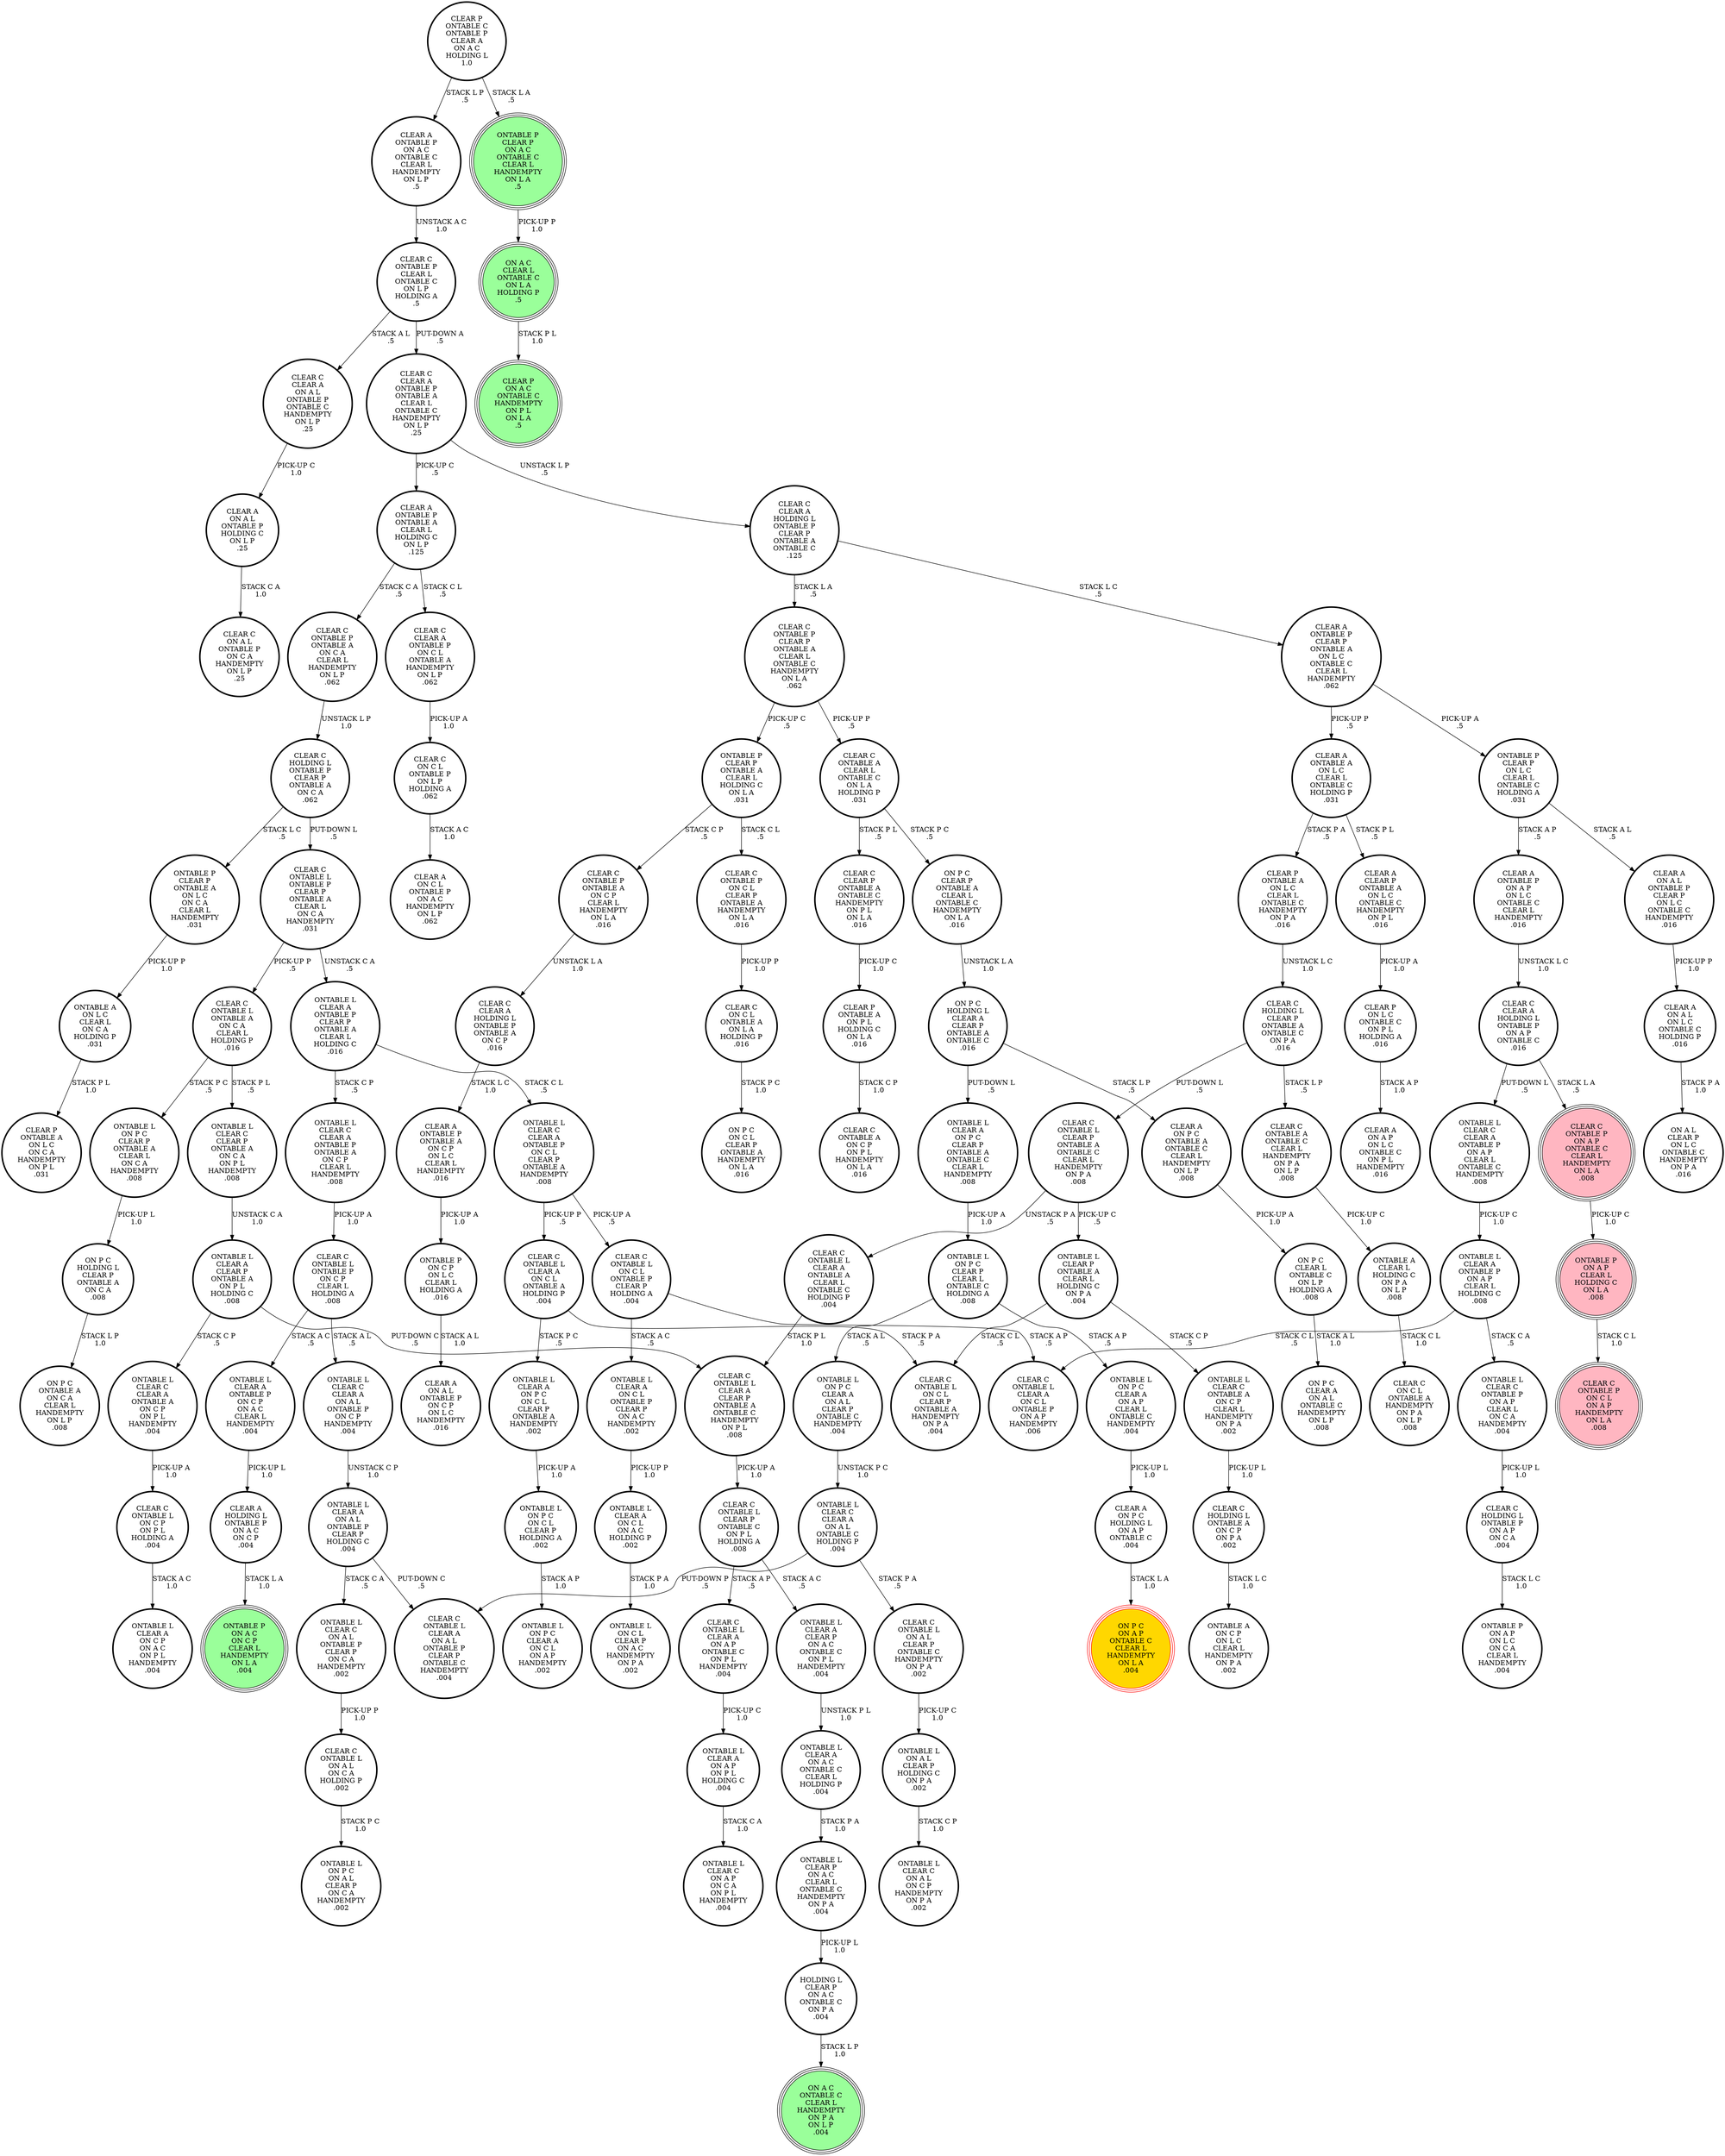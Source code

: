 digraph {
"ONTABLE L\nCLEAR A\nON C L\nONTABLE P\nCLEAR P\nON A C\nHANDEMPTY\n.002\n" -> "ONTABLE L\nCLEAR A\nON C L\nON A C\nHOLDING P\n.002\n"[label="PICK-UP P\n1.0\n"];
"CLEAR A\nON A L\nON L C\nONTABLE C\nHOLDING P\n.016\n" -> "ON A L\nCLEAR P\nON L C\nONTABLE C\nHANDEMPTY\nON P A\n.016\n"[label="STACK P A\n1.0\n"];
"ONTABLE L\nCLEAR C\nCLEAR A\nONTABLE P\nON C L\nCLEAR P\nONTABLE A\nHANDEMPTY\n.008\n" -> "CLEAR C\nONTABLE L\nON C L\nONTABLE P\nCLEAR P\nHOLDING A\n.004\n"[label="PICK-UP A\n.5\n"];
"ONTABLE L\nCLEAR C\nCLEAR A\nONTABLE P\nON C L\nCLEAR P\nONTABLE A\nHANDEMPTY\n.008\n" -> "CLEAR C\nONTABLE L\nCLEAR A\nON C L\nONTABLE A\nHOLDING P\n.004\n"[label="PICK-UP P\n.5\n"];
"CLEAR C\nONTABLE L\nCLEAR P\nONTABLE A\nONTABLE C\nCLEAR L\nHANDEMPTY\nON P A\n.008\n" -> "ONTABLE L\nCLEAR P\nONTABLE A\nCLEAR L\nHOLDING C\nON P A\n.004\n"[label="PICK-UP C\n.5\n"];
"CLEAR C\nONTABLE L\nCLEAR P\nONTABLE A\nONTABLE C\nCLEAR L\nHANDEMPTY\nON P A\n.008\n" -> "CLEAR C\nONTABLE L\nCLEAR A\nONTABLE A\nCLEAR L\nONTABLE C\nHOLDING P\n.004\n"[label="UNSTACK P A\n.5\n"];
"ON P C\nCLEAR L\nONTABLE C\nON L P\nHOLDING A\n.008\n" -> "ON P C\nCLEAR A\nON A L\nONTABLE C\nHANDEMPTY\nON L P\n.008\n"[label="STACK A L\n1.0\n"];
"ONTABLE L\nCLEAR C\nON A L\nONTABLE P\nCLEAR P\nON C A\nHANDEMPTY\n.002\n" -> "CLEAR C\nONTABLE L\nON A L\nON C A\nHOLDING P\n.002\n"[label="PICK-UP P\n1.0\n"];
"ONTABLE A\nCLEAR L\nHOLDING C\nON P A\nON L P\n.008\n" -> "CLEAR C\nON C L\nONTABLE A\nHANDEMPTY\nON P A\nON L P\n.008\n"[label="STACK C L\n1.0\n"];
"CLEAR C\nON C L\nONTABLE P\nON L P\nHOLDING A\n.062\n" -> "CLEAR A\nON C L\nONTABLE P\nON A C\nHANDEMPTY\nON L P\n.062\n"[label="STACK A C\n1.0\n"];
"CLEAR C\nHOLDING L\nONTABLE P\nON A P\nON C A\n.004\n" -> "ONTABLE P\nON A P\nON L C\nON C A\nCLEAR L\nHANDEMPTY\n.004\n"[label="STACK L C\n1.0\n"];
"CLEAR P\nON L C\nONTABLE C\nON P L\nHOLDING A\n.016\n" -> "CLEAR A\nON A P\nON L C\nONTABLE C\nON P L\nHANDEMPTY\n.016\n"[label="STACK A P\n1.0\n"];
"CLEAR C\nHOLDING L\nONTABLE P\nCLEAR P\nONTABLE A\nON C A\n.062\n" -> "CLEAR C\nONTABLE L\nONTABLE P\nCLEAR P\nONTABLE A\nCLEAR L\nON C A\nHANDEMPTY\n.031\n"[label="PUT-DOWN L\n.5\n"];
"CLEAR C\nHOLDING L\nONTABLE P\nCLEAR P\nONTABLE A\nON C A\n.062\n" -> "ONTABLE P\nCLEAR P\nONTABLE A\nON L C\nON C A\nCLEAR L\nHANDEMPTY\n.031\n"[label="STACK L C\n.5\n"];
"ONTABLE L\nON A L\nCLEAR P\nHOLDING C\nON P A\n.002\n" -> "ONTABLE L\nCLEAR C\nON A L\nON C P\nHANDEMPTY\nON P A\n.002\n"[label="STACK C P\n1.0\n"];
"ONTABLE L\nCLEAR C\nCLEAR A\nONTABLE P\nON A P\nCLEAR L\nONTABLE C\nHANDEMPTY\n.008\n" -> "ONTABLE L\nCLEAR A\nONTABLE P\nON A P\nCLEAR L\nHOLDING C\n.008\n"[label="PICK-UP C\n1.0\n"];
"CLEAR A\nONTABLE A\nON L C\nCLEAR L\nONTABLE C\nHOLDING P\n.031\n" -> "CLEAR P\nONTABLE A\nON L C\nCLEAR L\nONTABLE C\nHANDEMPTY\nON P A\n.016\n"[label="STACK P A\n.5\n"];
"CLEAR A\nONTABLE A\nON L C\nCLEAR L\nONTABLE C\nHOLDING P\n.031\n" -> "CLEAR A\nCLEAR P\nONTABLE A\nON L C\nONTABLE C\nHANDEMPTY\nON P L\n.016\n"[label="STACK P L\n.5\n"];
"CLEAR C\nCLEAR A\nON A L\nONTABLE P\nONTABLE C\nHANDEMPTY\nON L P\n.25\n" -> "CLEAR A\nON A L\nONTABLE P\nHOLDING C\nON L P\n.25\n"[label="PICK-UP C\n1.0\n"];
"ON A C\nCLEAR L\nONTABLE C\nON L A\nHOLDING P\n.5\n" -> "CLEAR P\nON A C\nONTABLE C\nHANDEMPTY\nON P L\nON L A\n.5\n"[label="STACK P L\n1.0\n"];
"ONTABLE L\nCLEAR C\nONTABLE A\nON C P\nCLEAR L\nHANDEMPTY\nON P A\n.002\n" -> "CLEAR C\nHOLDING L\nONTABLE A\nON C P\nON P A\n.002\n"[label="PICK-UP L\n1.0\n"];
"ONTABLE L\nCLEAR P\nONTABLE A\nCLEAR L\nHOLDING C\nON P A\n.004\n" -> "CLEAR C\nONTABLE L\nON C L\nCLEAR P\nONTABLE A\nHANDEMPTY\nON P A\n.004\n"[label="STACK C L\n.5\n"];
"ONTABLE L\nCLEAR P\nONTABLE A\nCLEAR L\nHOLDING C\nON P A\n.004\n" -> "ONTABLE L\nCLEAR C\nONTABLE A\nON C P\nCLEAR L\nHANDEMPTY\nON P A\n.002\n"[label="STACK C P\n.5\n"];
"CLEAR C\nCLEAR A\nONTABLE P\nON C L\nONTABLE A\nHANDEMPTY\nON L P\n.062\n" -> "CLEAR C\nON C L\nONTABLE P\nON L P\nHOLDING A\n.062\n"[label="PICK-UP A\n1.0\n"];
"ONTABLE L\nCLEAR A\nONTABLE P\nCLEAR P\nONTABLE A\nCLEAR L\nHOLDING C\n.016\n" -> "ONTABLE L\nCLEAR C\nCLEAR A\nONTABLE P\nONTABLE A\nON C P\nCLEAR L\nHANDEMPTY\n.008\n"[label="STACK C P\n.5\n"];
"ONTABLE L\nCLEAR A\nONTABLE P\nCLEAR P\nONTABLE A\nCLEAR L\nHOLDING C\n.016\n" -> "ONTABLE L\nCLEAR C\nCLEAR A\nONTABLE P\nON C L\nCLEAR P\nONTABLE A\nHANDEMPTY\n.008\n"[label="STACK C L\n.5\n"];
"CLEAR A\nCLEAR P\nONTABLE A\nON L C\nONTABLE C\nHANDEMPTY\nON P L\n.016\n" -> "CLEAR P\nON L C\nONTABLE C\nON P L\nHOLDING A\n.016\n"[label="PICK-UP A\n1.0\n"];
"CLEAR C\nON C L\nONTABLE A\nON L A\nHOLDING P\n.016\n" -> "ON P C\nON C L\nCLEAR P\nONTABLE A\nHANDEMPTY\nON L A\n.016\n"[label="STACK P C\n1.0\n"];
"ONTABLE L\nON P C\nCLEAR P\nCLEAR L\nONTABLE C\nHOLDING A\n.008\n" -> "ONTABLE L\nON P C\nCLEAR A\nON A L\nCLEAR P\nONTABLE C\nHANDEMPTY\n.004\n"[label="STACK A L\n.5\n"];
"ONTABLE L\nON P C\nCLEAR P\nCLEAR L\nONTABLE C\nHOLDING A\n.008\n" -> "ONTABLE L\nON P C\nCLEAR A\nON A P\nCLEAR L\nONTABLE C\nHANDEMPTY\n.004\n"[label="STACK A P\n.5\n"];
"ONTABLE L\nCLEAR C\nCLEAR A\nONTABLE P\nONTABLE A\nON C P\nCLEAR L\nHANDEMPTY\n.008\n" -> "CLEAR C\nONTABLE L\nONTABLE P\nON C P\nCLEAR L\nHOLDING A\n.008\n"[label="PICK-UP A\n1.0\n"];
"ONTABLE L\nCLEAR A\nON P C\nCLEAR P\nONTABLE A\nONTABLE C\nCLEAR L\nHANDEMPTY\n.008\n" -> "ONTABLE L\nON P C\nCLEAR P\nCLEAR L\nONTABLE C\nHOLDING A\n.008\n"[label="PICK-UP A\n1.0\n"];
"HOLDING L\nCLEAR P\nON A C\nONTABLE C\nON P A\n.004\n" -> "ON A C\nONTABLE C\nCLEAR L\nHANDEMPTY\nON P A\nON L P\n.004\n"[label="STACK L P\n1.0\n"];
"CLEAR C\nCLEAR A\nHOLDING L\nONTABLE P\nCLEAR P\nONTABLE A\nONTABLE C\n.125\n" -> "CLEAR A\nONTABLE P\nCLEAR P\nONTABLE A\nON L C\nONTABLE C\nCLEAR L\nHANDEMPTY\n.062\n"[label="STACK L C\n.5\n"];
"CLEAR C\nCLEAR A\nHOLDING L\nONTABLE P\nCLEAR P\nONTABLE A\nONTABLE C\n.125\n" -> "CLEAR C\nONTABLE P\nCLEAR P\nONTABLE A\nCLEAR L\nONTABLE C\nHANDEMPTY\nON L A\n.062\n"[label="STACK L A\n.5\n"];
"CLEAR A\nONTABLE P\nONTABLE A\nCLEAR L\nHOLDING C\nON L P\n.125\n" -> "CLEAR C\nONTABLE P\nONTABLE A\nON C A\nCLEAR L\nHANDEMPTY\nON L P\n.062\n"[label="STACK C A\n.5\n"];
"CLEAR A\nONTABLE P\nONTABLE A\nCLEAR L\nHOLDING C\nON L P\n.125\n" -> "CLEAR C\nCLEAR A\nONTABLE P\nON C L\nONTABLE A\nHANDEMPTY\nON L P\n.062\n"[label="STACK C L\n.5\n"];
"ONTABLE A\nON L C\nCLEAR L\nON C A\nHOLDING P\n.031\n" -> "CLEAR P\nONTABLE A\nON L C\nON C A\nHANDEMPTY\nON P L\n.031\n"[label="STACK P L\n1.0\n"];
"ONTABLE L\nON P C\nCLEAR P\nONTABLE A\nCLEAR L\nON C A\nHANDEMPTY\n.008\n" -> "ON P C\nHOLDING L\nCLEAR P\nONTABLE A\nON C A\n.008\n"[label="PICK-UP L\n1.0\n"];
"CLEAR P\nONTABLE A\nON L C\nCLEAR L\nONTABLE C\nHANDEMPTY\nON P A\n.016\n" -> "CLEAR C\nHOLDING L\nCLEAR P\nONTABLE A\nONTABLE C\nON P A\n.016\n"[label="UNSTACK L C\n1.0\n"];
"CLEAR A\nONTABLE P\nON A C\nONTABLE C\nCLEAR L\nHANDEMPTY\nON L P\n.5\n" -> "CLEAR C\nONTABLE P\nCLEAR L\nONTABLE C\nON L P\nHOLDING A\n.5\n"[label="UNSTACK A C\n1.0\n"];
"CLEAR C\nONTABLE P\nCLEAR L\nONTABLE C\nON L P\nHOLDING A\n.5\n" -> "CLEAR C\nCLEAR A\nON A L\nONTABLE P\nONTABLE C\nHANDEMPTY\nON L P\n.25\n"[label="STACK A L\n.5\n"];
"CLEAR C\nONTABLE P\nCLEAR L\nONTABLE C\nON L P\nHOLDING A\n.5\n" -> "CLEAR C\nCLEAR A\nONTABLE P\nONTABLE A\nCLEAR L\nONTABLE C\nHANDEMPTY\nON L P\n.25\n"[label="PUT-DOWN A\n.5\n"];
"CLEAR C\nCLEAR A\nHOLDING L\nONTABLE P\nONTABLE A\nON C P\n.016\n" -> "CLEAR A\nONTABLE P\nONTABLE A\nON C P\nON L C\nCLEAR L\nHANDEMPTY\n.016\n"[label="STACK L C\n1.0\n"];
"ONTABLE L\nCLEAR A\nONTABLE P\nON C P\nON A C\nCLEAR L\nHANDEMPTY\n.004\n" -> "CLEAR A\nHOLDING L\nONTABLE P\nON A C\nON C P\n.004\n"[label="PICK-UP L\n1.0\n"];
"CLEAR A\nON P C\nONTABLE A\nONTABLE C\nCLEAR L\nHANDEMPTY\nON L P\n.008\n" -> "ON P C\nCLEAR L\nONTABLE C\nON L P\nHOLDING A\n.008\n"[label="PICK-UP A\n1.0\n"];
"ONTABLE L\nCLEAR C\nCLEAR P\nONTABLE A\nON C A\nON P L\nHANDEMPTY\n.008\n" -> "ONTABLE L\nCLEAR A\nCLEAR P\nONTABLE A\nON P L\nHOLDING C\n.008\n"[label="UNSTACK C A\n1.0\n"];
"CLEAR C\nONTABLE P\nON A P\nONTABLE C\nCLEAR L\nHANDEMPTY\nON L A\n.008\n" -> "ONTABLE P\nON A P\nCLEAR L\nHOLDING C\nON L A\n.008\n"[label="PICK-UP C\n1.0\n"];
"ONTABLE L\nCLEAR A\nON A P\nON P L\nHOLDING C\n.004\n" -> "ONTABLE L\nCLEAR C\nON A P\nON C A\nON P L\nHANDEMPTY\n.004\n"[label="STACK C A\n1.0\n"];
"ONTABLE L\nCLEAR P\nON A C\nCLEAR L\nONTABLE C\nHANDEMPTY\nON P A\n.004\n" -> "HOLDING L\nCLEAR P\nON A C\nONTABLE C\nON P A\n.004\n"[label="PICK-UP L\n1.0\n"];
"ONTABLE L\nCLEAR A\nON A L\nONTABLE P\nCLEAR P\nHOLDING C\n.004\n" -> "CLEAR C\nONTABLE L\nCLEAR A\nON A L\nONTABLE P\nCLEAR P\nONTABLE C\nHANDEMPTY\n.004\n"[label="PUT-DOWN C\n.5\n"];
"ONTABLE L\nCLEAR A\nON A L\nONTABLE P\nCLEAR P\nHOLDING C\n.004\n" -> "ONTABLE L\nCLEAR C\nON A L\nONTABLE P\nCLEAR P\nON C A\nHANDEMPTY\n.002\n"[label="STACK C A\n.5\n"];
"ONTABLE L\nCLEAR C\nONTABLE P\nON A P\nCLEAR L\nON C A\nHANDEMPTY\n.004\n" -> "CLEAR C\nHOLDING L\nONTABLE P\nON A P\nON C A\n.004\n"[label="PICK-UP L\n1.0\n"];
"ONTABLE L\nCLEAR A\nON A C\nONTABLE C\nCLEAR L\nHOLDING P\n.004\n" -> "ONTABLE L\nCLEAR P\nON A C\nCLEAR L\nONTABLE C\nHANDEMPTY\nON P A\n.004\n"[label="STACK P A\n1.0\n"];
"CLEAR C\nONTABLE P\nONTABLE A\nON C A\nCLEAR L\nHANDEMPTY\nON L P\n.062\n" -> "CLEAR C\nHOLDING L\nONTABLE P\nCLEAR P\nONTABLE A\nON C A\n.062\n"[label="UNSTACK L P\n1.0\n"];
"CLEAR A\nON P C\nHOLDING L\nON A P\nONTABLE C\n.004\n" -> "ON P C\nON A P\nONTABLE C\nCLEAR L\nHANDEMPTY\nON L A\n.004\n"[label="STACK L A\n1.0\n"];
"CLEAR C\nONTABLE L\nON A L\nCLEAR P\nONTABLE C\nHANDEMPTY\nON P A\n.002\n" -> "ONTABLE L\nON A L\nCLEAR P\nHOLDING C\nON P A\n.002\n"[label="PICK-UP C\n1.0\n"];
"CLEAR C\nONTABLE A\nCLEAR L\nONTABLE C\nON L A\nHOLDING P\n.031\n" -> "ON P C\nCLEAR P\nONTABLE A\nCLEAR L\nONTABLE C\nHANDEMPTY\nON L A\n.016\n"[label="STACK P C\n.5\n"];
"CLEAR C\nONTABLE A\nCLEAR L\nONTABLE C\nON L A\nHOLDING P\n.031\n" -> "CLEAR C\nCLEAR P\nONTABLE A\nONTABLE C\nHANDEMPTY\nON P L\nON L A\n.016\n"[label="STACK P L\n.5\n"];
"CLEAR C\nONTABLE L\nON C L\nONTABLE P\nCLEAR P\nHOLDING A\n.004\n" -> "ONTABLE L\nCLEAR A\nON C L\nONTABLE P\nCLEAR P\nON A C\nHANDEMPTY\n.002\n"[label="STACK A C\n.5\n"];
"CLEAR C\nONTABLE L\nON C L\nONTABLE P\nCLEAR P\nHOLDING A\n.004\n" -> "CLEAR C\nONTABLE L\nCLEAR A\nON C L\nONTABLE P\nON A P\nHANDEMPTY\n.006\n"[label="STACK A P\n.5\n"];
"ONTABLE P\nON A P\nCLEAR L\nHOLDING C\nON L A\n.008\n" -> "CLEAR C\nONTABLE P\nON C L\nON A P\nHANDEMPTY\nON L A\n.008\n"[label="STACK C L\n1.0\n"];
"ONTABLE P\nCLEAR P\nONTABLE A\nON L C\nON C A\nCLEAR L\nHANDEMPTY\n.031\n" -> "ONTABLE A\nON L C\nCLEAR L\nON C A\nHOLDING P\n.031\n"[label="PICK-UP P\n1.0\n"];
"CLEAR C\nONTABLE L\nCLEAR A\nON A P\nONTABLE C\nON P L\nHANDEMPTY\n.004\n" -> "ONTABLE L\nCLEAR A\nON A P\nON P L\nHOLDING C\n.004\n"[label="PICK-UP C\n1.0\n"];
"CLEAR C\nONTABLE P\nCLEAR P\nONTABLE A\nCLEAR L\nONTABLE C\nHANDEMPTY\nON L A\n.062\n" -> "ONTABLE P\nCLEAR P\nONTABLE A\nCLEAR L\nHOLDING C\nON L A\n.031\n"[label="PICK-UP C\n.5\n"];
"CLEAR C\nONTABLE P\nCLEAR P\nONTABLE A\nCLEAR L\nONTABLE C\nHANDEMPTY\nON L A\n.062\n" -> "CLEAR C\nONTABLE A\nCLEAR L\nONTABLE C\nON L A\nHOLDING P\n.031\n"[label="PICK-UP P\n.5\n"];
"CLEAR A\nONTABLE P\nCLEAR P\nONTABLE A\nON L C\nONTABLE C\nCLEAR L\nHANDEMPTY\n.062\n" -> "ONTABLE P\nCLEAR P\nON L C\nCLEAR L\nONTABLE C\nHOLDING A\n.031\n"[label="PICK-UP A\n.5\n"];
"CLEAR A\nONTABLE P\nCLEAR P\nONTABLE A\nON L C\nONTABLE C\nCLEAR L\nHANDEMPTY\n.062\n" -> "CLEAR A\nONTABLE A\nON L C\nCLEAR L\nONTABLE C\nHOLDING P\n.031\n"[label="PICK-UP P\n.5\n"];
"ONTABLE L\nON P C\nCLEAR A\nON A L\nCLEAR P\nONTABLE C\nHANDEMPTY\n.004\n" -> "ONTABLE L\nCLEAR C\nCLEAR A\nON A L\nONTABLE C\nHOLDING P\n.004\n"[label="UNSTACK P C\n1.0\n"];
"CLEAR C\nCLEAR P\nONTABLE A\nONTABLE C\nHANDEMPTY\nON P L\nON L A\n.016\n" -> "CLEAR P\nONTABLE A\nON P L\nHOLDING C\nON L A\n.016\n"[label="PICK-UP C\n1.0\n"];
"CLEAR C\nONTABLE P\nON C L\nCLEAR P\nONTABLE A\nHANDEMPTY\nON L A\n.016\n" -> "CLEAR C\nON C L\nONTABLE A\nON L A\nHOLDING P\n.016\n"[label="PICK-UP P\n1.0\n"];
"CLEAR C\nONTABLE L\nCLEAR A\nCLEAR P\nONTABLE A\nONTABLE C\nHANDEMPTY\nON P L\n.008\n" -> "CLEAR C\nONTABLE L\nCLEAR P\nONTABLE C\nON P L\nHOLDING A\n.008\n"[label="PICK-UP A\n1.0\n"];
"CLEAR A\nHOLDING L\nONTABLE P\nON A C\nON C P\n.004\n" -> "ONTABLE P\nON A C\nON C P\nCLEAR L\nHANDEMPTY\nON L A\n.004\n"[label="STACK L A\n1.0\n"];
"CLEAR A\nONTABLE P\nONTABLE A\nON C P\nON L C\nCLEAR L\nHANDEMPTY\n.016\n" -> "ONTABLE P\nON C P\nON L C\nCLEAR L\nHOLDING A\n.016\n"[label="PICK-UP A\n1.0\n"];
"ONTABLE P\nON C P\nON L C\nCLEAR L\nHOLDING A\n.016\n" -> "CLEAR A\nON A L\nONTABLE P\nON C P\nON L C\nHANDEMPTY\n.016\n"[label="STACK A L\n1.0\n"];
"CLEAR C\nHOLDING L\nONTABLE A\nON C P\nON P A\n.002\n" -> "ONTABLE A\nON C P\nON L C\nCLEAR L\nHANDEMPTY\nON P A\n.002\n"[label="STACK L C\n1.0\n"];
"CLEAR C\nONTABLE L\nCLEAR P\nONTABLE C\nON P L\nHOLDING A\n.008\n" -> "CLEAR C\nONTABLE L\nCLEAR A\nON A P\nONTABLE C\nON P L\nHANDEMPTY\n.004\n"[label="STACK A P\n.5\n"];
"CLEAR C\nONTABLE L\nCLEAR P\nONTABLE C\nON P L\nHOLDING A\n.008\n" -> "ONTABLE L\nCLEAR A\nCLEAR P\nON A C\nONTABLE C\nON P L\nHANDEMPTY\n.004\n"[label="STACK A C\n.5\n"];
"CLEAR C\nONTABLE L\nON C P\nON P L\nHOLDING A\n.004\n" -> "ONTABLE L\nCLEAR A\nON C P\nON A C\nON P L\nHANDEMPTY\n.004\n"[label="STACK A C\n1.0\n"];
"CLEAR C\nONTABLE L\nCLEAR A\nONTABLE A\nCLEAR L\nONTABLE C\nHOLDING P\n.004\n" -> "CLEAR C\nONTABLE L\nCLEAR A\nCLEAR P\nONTABLE A\nONTABLE C\nHANDEMPTY\nON P L\n.008\n"[label="STACK P L\n1.0\n"];
"CLEAR C\nONTABLE L\nONTABLE A\nON C A\nCLEAR L\nHOLDING P\n.016\n" -> "ONTABLE L\nON P C\nCLEAR P\nONTABLE A\nCLEAR L\nON C A\nHANDEMPTY\n.008\n"[label="STACK P C\n.5\n"];
"CLEAR C\nONTABLE L\nONTABLE A\nON C A\nCLEAR L\nHOLDING P\n.016\n" -> "ONTABLE L\nCLEAR C\nCLEAR P\nONTABLE A\nON C A\nON P L\nHANDEMPTY\n.008\n"[label="STACK P L\n.5\n"];
"CLEAR C\nONTABLE P\nONTABLE A\nON C P\nCLEAR L\nHANDEMPTY\nON L A\n.016\n" -> "CLEAR C\nCLEAR A\nHOLDING L\nONTABLE P\nONTABLE A\nON C P\n.016\n"[label="UNSTACK L A\n1.0\n"];
"CLEAR A\nON A L\nONTABLE P\nHOLDING C\nON L P\n.25\n" -> "CLEAR C\nON A L\nONTABLE P\nON C A\nHANDEMPTY\nON L P\n.25\n"[label="STACK C A\n1.0\n"];
"CLEAR A\nONTABLE P\nON A P\nON L C\nONTABLE C\nCLEAR L\nHANDEMPTY\n.016\n" -> "CLEAR C\nCLEAR A\nHOLDING L\nONTABLE P\nON A P\nONTABLE C\n.016\n"[label="UNSTACK L C\n1.0\n"];
"ONTABLE L\nCLEAR C\nCLEAR A\nONTABLE A\nON C P\nON P L\nHANDEMPTY\n.004\n" -> "CLEAR C\nONTABLE L\nON C P\nON P L\nHOLDING A\n.004\n"[label="PICK-UP A\n1.0\n"];
"ONTABLE L\nCLEAR A\nONTABLE P\nON A P\nCLEAR L\nHOLDING C\n.008\n" -> "CLEAR C\nONTABLE L\nCLEAR A\nON C L\nONTABLE P\nON A P\nHANDEMPTY\n.006\n"[label="STACK C L\n.5\n"];
"ONTABLE L\nCLEAR A\nONTABLE P\nON A P\nCLEAR L\nHOLDING C\n.008\n" -> "ONTABLE L\nCLEAR C\nONTABLE P\nON A P\nCLEAR L\nON C A\nHANDEMPTY\n.004\n"[label="STACK C A\n.5\n"];
"CLEAR C\nHOLDING L\nCLEAR P\nONTABLE A\nONTABLE C\nON P A\n.016\n" -> "CLEAR C\nONTABLE L\nCLEAR P\nONTABLE A\nONTABLE C\nCLEAR L\nHANDEMPTY\nON P A\n.008\n"[label="PUT-DOWN L\n.5\n"];
"CLEAR C\nHOLDING L\nCLEAR P\nONTABLE A\nONTABLE C\nON P A\n.016\n" -> "CLEAR C\nONTABLE A\nONTABLE C\nCLEAR L\nHANDEMPTY\nON P A\nON L P\n.008\n"[label="STACK L P\n.5\n"];
"ONTABLE L\nCLEAR A\nCLEAR P\nONTABLE A\nON P L\nHOLDING C\n.008\n" -> "ONTABLE L\nCLEAR C\nCLEAR A\nONTABLE A\nON C P\nON P L\nHANDEMPTY\n.004\n"[label="STACK C P\n.5\n"];
"ONTABLE L\nCLEAR A\nCLEAR P\nONTABLE A\nON P L\nHOLDING C\n.008\n" -> "CLEAR C\nONTABLE L\nCLEAR A\nCLEAR P\nONTABLE A\nONTABLE C\nHANDEMPTY\nON P L\n.008\n"[label="PUT-DOWN C\n.5\n"];
"CLEAR A\nON A L\nONTABLE P\nCLEAR P\nON L C\nONTABLE C\nHANDEMPTY\n.016\n" -> "CLEAR A\nON A L\nON L C\nONTABLE C\nHOLDING P\n.016\n"[label="PICK-UP P\n1.0\n"];
"ON P C\nHOLDING L\nCLEAR A\nCLEAR P\nONTABLE A\nONTABLE C\n.016\n" -> "CLEAR A\nON P C\nONTABLE A\nONTABLE C\nCLEAR L\nHANDEMPTY\nON L P\n.008\n"[label="STACK L P\n.5\n"];
"ON P C\nHOLDING L\nCLEAR A\nCLEAR P\nONTABLE A\nONTABLE C\n.016\n" -> "ONTABLE L\nCLEAR A\nON P C\nCLEAR P\nONTABLE A\nONTABLE C\nCLEAR L\nHANDEMPTY\n.008\n"[label="PUT-DOWN L\n.5\n"];
"ONTABLE L\nCLEAR A\nON P C\nON C L\nCLEAR P\nONTABLE A\nHANDEMPTY\n.002\n" -> "ONTABLE L\nON P C\nON C L\nCLEAR P\nHOLDING A\n.002\n"[label="PICK-UP A\n1.0\n"];
"CLEAR C\nONTABLE L\nCLEAR A\nON C L\nONTABLE A\nHOLDING P\n.004\n" -> "CLEAR C\nONTABLE L\nON C L\nCLEAR P\nONTABLE A\nHANDEMPTY\nON P A\n.004\n"[label="STACK P A\n.5\n"];
"CLEAR C\nONTABLE L\nCLEAR A\nON C L\nONTABLE A\nHOLDING P\n.004\n" -> "ONTABLE L\nCLEAR A\nON P C\nON C L\nCLEAR P\nONTABLE A\nHANDEMPTY\n.002\n"[label="STACK P C\n.5\n"];
"ONTABLE L\nCLEAR C\nCLEAR A\nON A L\nONTABLE P\nON C P\nHANDEMPTY\n.004\n" -> "ONTABLE L\nCLEAR A\nON A L\nONTABLE P\nCLEAR P\nHOLDING C\n.004\n"[label="UNSTACK C P\n1.0\n"];
"ONTABLE P\nCLEAR P\nON L C\nCLEAR L\nONTABLE C\nHOLDING A\n.031\n" -> "CLEAR A\nONTABLE P\nON A P\nON L C\nONTABLE C\nCLEAR L\nHANDEMPTY\n.016\n"[label="STACK A P\n.5\n"];
"ONTABLE P\nCLEAR P\nON L C\nCLEAR L\nONTABLE C\nHOLDING A\n.031\n" -> "CLEAR A\nON A L\nONTABLE P\nCLEAR P\nON L C\nONTABLE C\nHANDEMPTY\n.016\n"[label="STACK A L\n.5\n"];
"CLEAR C\nONTABLE L\nONTABLE P\nCLEAR P\nONTABLE A\nCLEAR L\nON C A\nHANDEMPTY\n.031\n" -> "ONTABLE L\nCLEAR A\nONTABLE P\nCLEAR P\nONTABLE A\nCLEAR L\nHOLDING C\n.016\n"[label="UNSTACK C A\n.5\n"];
"CLEAR C\nONTABLE L\nONTABLE P\nCLEAR P\nONTABLE A\nCLEAR L\nON C A\nHANDEMPTY\n.031\n" -> "CLEAR C\nONTABLE L\nONTABLE A\nON C A\nCLEAR L\nHOLDING P\n.016\n"[label="PICK-UP P\n.5\n"];
"ONTABLE L\nON P C\nCLEAR A\nON A P\nCLEAR L\nONTABLE C\nHANDEMPTY\n.004\n" -> "CLEAR A\nON P C\nHOLDING L\nON A P\nONTABLE C\n.004\n"[label="PICK-UP L\n1.0\n"];
"ONTABLE L\nCLEAR A\nCLEAR P\nON A C\nONTABLE C\nON P L\nHANDEMPTY\n.004\n" -> "ONTABLE L\nCLEAR A\nON A C\nONTABLE C\nCLEAR L\nHOLDING P\n.004\n"[label="UNSTACK P L\n1.0\n"];
"ONTABLE P\nCLEAR P\nONTABLE A\nCLEAR L\nHOLDING C\nON L A\n.031\n" -> "CLEAR C\nONTABLE P\nON C L\nCLEAR P\nONTABLE A\nHANDEMPTY\nON L A\n.016\n"[label="STACK C L\n.5\n"];
"ONTABLE P\nCLEAR P\nONTABLE A\nCLEAR L\nHOLDING C\nON L A\n.031\n" -> "CLEAR C\nONTABLE P\nONTABLE A\nON C P\nCLEAR L\nHANDEMPTY\nON L A\n.016\n"[label="STACK C P\n.5\n"];
"CLEAR P\nONTABLE A\nON P L\nHOLDING C\nON L A\n.016\n" -> "CLEAR C\nONTABLE A\nON C P\nON P L\nHANDEMPTY\nON L A\n.016\n"[label="STACK C P\n1.0\n"];
"ONTABLE L\nCLEAR A\nON C L\nON A C\nHOLDING P\n.002\n" -> "ONTABLE L\nON C L\nCLEAR P\nON A C\nHANDEMPTY\nON P A\n.002\n"[label="STACK P A\n1.0\n"];
"CLEAR C\nONTABLE L\nON A L\nON C A\nHOLDING P\n.002\n" -> "ONTABLE L\nON P C\nON A L\nCLEAR P\nON C A\nHANDEMPTY\n.002\n"[label="STACK P C\n1.0\n"];
"CLEAR C\nONTABLE L\nONTABLE P\nON C P\nCLEAR L\nHOLDING A\n.008\n" -> "ONTABLE L\nCLEAR C\nCLEAR A\nON A L\nONTABLE P\nON C P\nHANDEMPTY\n.004\n"[label="STACK A L\n.5\n"];
"CLEAR C\nONTABLE L\nONTABLE P\nON C P\nCLEAR L\nHOLDING A\n.008\n" -> "ONTABLE L\nCLEAR A\nONTABLE P\nON C P\nON A C\nCLEAR L\nHANDEMPTY\n.004\n"[label="STACK A C\n.5\n"];
"CLEAR P\nONTABLE C\nONTABLE P\nCLEAR A\nON A C\nHOLDING L\n1.0\n" -> "CLEAR A\nONTABLE P\nON A C\nONTABLE C\nCLEAR L\nHANDEMPTY\nON L P\n.5\n"[label="STACK L P\n.5\n"];
"CLEAR P\nONTABLE C\nONTABLE P\nCLEAR A\nON A C\nHOLDING L\n1.0\n" -> "ONTABLE P\nCLEAR P\nON A C\nONTABLE C\nCLEAR L\nHANDEMPTY\nON L A\n.5\n"[label="STACK L A\n.5\n"];
"ONTABLE L\nON P C\nON C L\nCLEAR P\nHOLDING A\n.002\n" -> "ONTABLE L\nON P C\nCLEAR A\nON C L\nON A P\nHANDEMPTY\n.002\n"[label="STACK A P\n1.0\n"];
"ONTABLE L\nCLEAR C\nCLEAR A\nON A L\nONTABLE C\nHOLDING P\n.004\n" -> "CLEAR C\nONTABLE L\nCLEAR A\nON A L\nONTABLE P\nCLEAR P\nONTABLE C\nHANDEMPTY\n.004\n"[label="PUT-DOWN P\n.5\n"];
"ONTABLE L\nCLEAR C\nCLEAR A\nON A L\nONTABLE C\nHOLDING P\n.004\n" -> "CLEAR C\nONTABLE L\nON A L\nCLEAR P\nONTABLE C\nHANDEMPTY\nON P A\n.002\n"[label="STACK P A\n.5\n"];
"CLEAR C\nCLEAR A\nONTABLE P\nONTABLE A\nCLEAR L\nONTABLE C\nHANDEMPTY\nON L P\n.25\n" -> "CLEAR A\nONTABLE P\nONTABLE A\nCLEAR L\nHOLDING C\nON L P\n.125\n"[label="PICK-UP C\n.5\n"];
"CLEAR C\nCLEAR A\nONTABLE P\nONTABLE A\nCLEAR L\nONTABLE C\nHANDEMPTY\nON L P\n.25\n" -> "CLEAR C\nCLEAR A\nHOLDING L\nONTABLE P\nCLEAR P\nONTABLE A\nONTABLE C\n.125\n"[label="UNSTACK L P\n.5\n"];
"ON P C\nHOLDING L\nCLEAR P\nONTABLE A\nON C A\n.008\n" -> "ON P C\nONTABLE A\nON C A\nCLEAR L\nHANDEMPTY\nON L P\n.008\n"[label="STACK L P\n1.0\n"];
"CLEAR C\nONTABLE A\nONTABLE C\nCLEAR L\nHANDEMPTY\nON P A\nON L P\n.008\n" -> "ONTABLE A\nCLEAR L\nHOLDING C\nON P A\nON L P\n.008\n"[label="PICK-UP C\n1.0\n"];
"CLEAR C\nCLEAR A\nHOLDING L\nONTABLE P\nON A P\nONTABLE C\n.016\n" -> "ONTABLE L\nCLEAR C\nCLEAR A\nONTABLE P\nON A P\nCLEAR L\nONTABLE C\nHANDEMPTY\n.008\n"[label="PUT-DOWN L\n.5\n"];
"CLEAR C\nCLEAR A\nHOLDING L\nONTABLE P\nON A P\nONTABLE C\n.016\n" -> "CLEAR C\nONTABLE P\nON A P\nONTABLE C\nCLEAR L\nHANDEMPTY\nON L A\n.008\n"[label="STACK L A\n.5\n"];
"ON P C\nCLEAR P\nONTABLE A\nCLEAR L\nONTABLE C\nHANDEMPTY\nON L A\n.016\n" -> "ON P C\nHOLDING L\nCLEAR A\nCLEAR P\nONTABLE A\nONTABLE C\n.016\n"[label="UNSTACK L A\n1.0\n"];
"ONTABLE P\nCLEAR P\nON A C\nONTABLE C\nCLEAR L\nHANDEMPTY\nON L A\n.5\n" -> "ON A C\nCLEAR L\nONTABLE C\nON L A\nHOLDING P\n.5\n"[label="PICK-UP P\n1.0\n"];
"CLEAR A\nON A P\nON L C\nONTABLE C\nON P L\nHANDEMPTY\n.016\n" [shape=circle, penwidth=3];
"CLEAR C\nON C L\nONTABLE A\nHANDEMPTY\nON P A\nON L P\n.008\n" [shape=circle, penwidth=3];
"CLEAR P\nON A C\nONTABLE C\nHANDEMPTY\nON P L\nON L A\n.5\n" [shape=circle, style=filled, fillcolor=palegreen1, peripheries=3];
"CLEAR C\nONTABLE L\nON C L\nCLEAR P\nONTABLE A\nHANDEMPTY\nON P A\n.004\n" [shape=circle, penwidth=3];
"ON P C\nON A P\nONTABLE C\nCLEAR L\nHANDEMPTY\nON L A\n.004\n" [shape=circle, style=filled color=red, fillcolor=gold, peripheries=3];
"ON A L\nCLEAR P\nON L C\nONTABLE C\nHANDEMPTY\nON P A\n.016\n" [shape=circle, penwidth=3];
"ONTABLE P\nON A P\nON L C\nON C A\nCLEAR L\nHANDEMPTY\n.004\n" [shape=circle, penwidth=3];
"CLEAR C\nONTABLE A\nON C P\nON P L\nHANDEMPTY\nON L A\n.016\n" [shape=circle, penwidth=3];
"CLEAR C\nONTABLE L\nCLEAR A\nON C L\nONTABLE P\nON A P\nHANDEMPTY\n.006\n" [shape=circle, penwidth=3];
"ONTABLE L\nON P C\nON A L\nCLEAR P\nON C A\nHANDEMPTY\n.002\n" [shape=circle, penwidth=3];
"ONTABLE L\nON C L\nCLEAR P\nON A C\nHANDEMPTY\nON P A\n.002\n" [shape=circle, penwidth=3];
"ONTABLE L\nCLEAR C\nON A P\nON C A\nON P L\nHANDEMPTY\n.004\n" [shape=circle, penwidth=3];
"CLEAR C\nONTABLE P\nON C L\nON A P\nHANDEMPTY\nON L A\n.008\n" [shape=circle, style=filled, fillcolor=lightpink, peripheries=3];
"ON P C\nCLEAR A\nON A L\nONTABLE C\nHANDEMPTY\nON L P\n.008\n" [shape=circle, penwidth=3];
"ONTABLE L\nCLEAR C\nON A L\nON C P\nHANDEMPTY\nON P A\n.002\n" [shape=circle, penwidth=3];
"ON P C\nONTABLE A\nON C A\nCLEAR L\nHANDEMPTY\nON L P\n.008\n" [shape=circle, penwidth=3];
"ONTABLE L\nON P C\nCLEAR A\nON C L\nON A P\nHANDEMPTY\n.002\n" [shape=circle, penwidth=3];
"ONTABLE A\nON C P\nON L C\nCLEAR L\nHANDEMPTY\nON P A\n.002\n" [shape=circle, penwidth=3];
"CLEAR P\nONTABLE A\nON L C\nON C A\nHANDEMPTY\nON P L\n.031\n" [shape=circle, penwidth=3];
"ON A C\nONTABLE C\nCLEAR L\nHANDEMPTY\nON P A\nON L P\n.004\n" [shape=circle, style=filled, fillcolor=palegreen1, peripheries=3];
"CLEAR A\nON A L\nONTABLE P\nON C P\nON L C\nHANDEMPTY\n.016\n" [shape=circle, penwidth=3];
"CLEAR A\nON C L\nONTABLE P\nON A C\nHANDEMPTY\nON L P\n.062\n" [shape=circle, penwidth=3];
"ONTABLE P\nON A C\nON C P\nCLEAR L\nHANDEMPTY\nON L A\n.004\n" [shape=circle, style=filled, fillcolor=palegreen1, peripheries=3];
"CLEAR C\nON A L\nONTABLE P\nON C A\nHANDEMPTY\nON L P\n.25\n" [shape=circle, penwidth=3];
"ON P C\nON C L\nCLEAR P\nONTABLE A\nHANDEMPTY\nON L A\n.016\n" [shape=circle, penwidth=3];
"ONTABLE L\nCLEAR A\nON C P\nON A C\nON P L\nHANDEMPTY\n.004\n" [shape=circle, penwidth=3];
"CLEAR C\nONTABLE L\nCLEAR A\nON A L\nONTABLE P\nCLEAR P\nONTABLE C\nHANDEMPTY\n.004\n" [shape=circle, penwidth=3];
"CLEAR A\nON A P\nON L C\nONTABLE C\nON P L\nHANDEMPTY\n.016\n" [shape=circle, penwidth=3];
"ON P C\nHOLDING L\nCLEAR A\nCLEAR P\nONTABLE A\nONTABLE C\n.016\n" [shape=circle, penwidth=3];
"CLEAR C\nONTABLE L\nCLEAR P\nONTABLE A\nONTABLE C\nCLEAR L\nHANDEMPTY\nON P A\n.008\n" [shape=circle, penwidth=3];
"CLEAR C\nONTABLE L\nON C L\nONTABLE P\nCLEAR P\nHOLDING A\n.004\n" [shape=circle, penwidth=3];
"ONTABLE L\nCLEAR C\nCLEAR A\nONTABLE P\nON A P\nCLEAR L\nONTABLE C\nHANDEMPTY\n.008\n" [shape=circle, penwidth=3];
"ONTABLE L\nON A L\nCLEAR P\nHOLDING C\nON P A\n.002\n" [shape=circle, penwidth=3];
"CLEAR C\nON C L\nONTABLE P\nON L P\nHOLDING A\n.062\n" [shape=circle, penwidth=3];
"CLEAR C\nONTABLE L\nCLEAR P\nONTABLE C\nON P L\nHOLDING A\n.008\n" [shape=circle, penwidth=3];
"ONTABLE A\nON L C\nCLEAR L\nON C A\nHOLDING P\n.031\n" [shape=circle, penwidth=3];
"ONTABLE L\nCLEAR C\nCLEAR A\nONTABLE A\nON C P\nON P L\nHANDEMPTY\n.004\n" [shape=circle, penwidth=3];
"ONTABLE L\nCLEAR P\nONTABLE A\nCLEAR L\nHOLDING C\nON P A\n.004\n" [shape=circle, penwidth=3];
"CLEAR C\nONTABLE L\nCLEAR A\nONTABLE A\nCLEAR L\nONTABLE C\nHOLDING P\n.004\n" [shape=circle, penwidth=3];
"ONTABLE L\nCLEAR A\nON C L\nON A C\nHOLDING P\n.002\n" [shape=circle, penwidth=3];
"CLEAR C\nON C L\nONTABLE A\nHANDEMPTY\nON P A\nON L P\n.008\n" [shape=circle, penwidth=3];
"CLEAR P\nON A C\nONTABLE C\nHANDEMPTY\nON P L\nON L A\n.5\n" [shape=circle, style=filled, fillcolor=palegreen1, peripheries=3];
"ONTABLE L\nCLEAR C\nCLEAR P\nONTABLE A\nON C A\nON P L\nHANDEMPTY\n.008\n" [shape=circle, penwidth=3];
"CLEAR C\nONTABLE L\nON C L\nCLEAR P\nONTABLE A\nHANDEMPTY\nON P A\n.004\n" [shape=circle, penwidth=3];
"CLEAR C\nONTABLE L\nCLEAR A\nON A P\nONTABLE C\nON P L\nHANDEMPTY\n.004\n" [shape=circle, penwidth=3];
"ON P C\nON A P\nONTABLE C\nCLEAR L\nHANDEMPTY\nON L A\n.004\n" [shape=circle, style=filled color=red, fillcolor=gold, peripheries=3];
"CLEAR A\nON P C\nHOLDING L\nON A P\nONTABLE C\n.004\n" [shape=circle, penwidth=3];
"ONTABLE L\nCLEAR A\nON A P\nON P L\nHOLDING C\n.004\n" [shape=circle, penwidth=3];
"ON A L\nCLEAR P\nON L C\nONTABLE C\nHANDEMPTY\nON P A\n.016\n" [shape=circle, penwidth=3];
"ONTABLE L\nCLEAR A\nON A L\nONTABLE P\nCLEAR P\nHOLDING C\n.004\n" [shape=circle, penwidth=3];
"ONTABLE L\nON P C\nCLEAR P\nONTABLE A\nCLEAR L\nON C A\nHANDEMPTY\n.008\n" [shape=circle, penwidth=3];
"CLEAR C\nHOLDING L\nONTABLE P\nON A P\nON C A\n.004\n" [shape=circle, penwidth=3];
"ONTABLE A\nCLEAR L\nHOLDING C\nON P A\nON L P\n.008\n" [shape=circle, penwidth=3];
"CLEAR C\nONTABLE P\nCLEAR L\nONTABLE C\nON L P\nHOLDING A\n.5\n" [shape=circle, penwidth=3];
"ONTABLE L\nCLEAR C\nONTABLE A\nON C P\nCLEAR L\nHANDEMPTY\nON P A\n.002\n" [shape=circle, penwidth=3];
"ONTABLE P\nON A P\nON L C\nON C A\nCLEAR L\nHANDEMPTY\n.004\n" [shape=circle, penwidth=3];
"CLEAR C\nONTABLE A\nON C P\nON P L\nHANDEMPTY\nON L A\n.016\n" [shape=circle, penwidth=3];
"CLEAR C\nONTABLE L\nCLEAR A\nON C L\nONTABLE P\nON A P\nHANDEMPTY\n.006\n" [shape=circle, penwidth=3];
"ONTABLE L\nCLEAR P\nON A C\nCLEAR L\nONTABLE C\nHANDEMPTY\nON P A\n.004\n" [shape=circle, penwidth=3];
"CLEAR C\nONTABLE P\nON A P\nONTABLE C\nCLEAR L\nHANDEMPTY\nON L A\n.008\n" [shape=circle, style=filled, fillcolor=lightpink, peripheries=3];
"ONTABLE L\nON P C\nON A L\nCLEAR P\nON C A\nHANDEMPTY\n.002\n" [shape=circle, penwidth=3];
"CLEAR C\nCLEAR A\nONTABLE P\nON C L\nONTABLE A\nHANDEMPTY\nON L P\n.062\n" [shape=circle, penwidth=3];
"ONTABLE L\nON C L\nCLEAR P\nON A C\nHANDEMPTY\nON P A\n.002\n" [shape=circle, penwidth=3];
"ONTABLE L\nCLEAR C\nON A P\nON C A\nON P L\nHANDEMPTY\n.004\n" [shape=circle, penwidth=3];
"CLEAR A\nHOLDING L\nONTABLE P\nON A C\nON C P\n.004\n" [shape=circle, penwidth=3];
"CLEAR C\nONTABLE L\nON A L\nCLEAR P\nONTABLE C\nHANDEMPTY\nON P A\n.002\n" [shape=circle, penwidth=3];
"CLEAR P\nON L C\nONTABLE C\nON P L\nHOLDING A\n.016\n" [shape=circle, penwidth=3];
"CLEAR C\nONTABLE P\nON C L\nON A P\nHANDEMPTY\nON L A\n.008\n" [shape=circle, style=filled, fillcolor=lightpink, peripheries=3];
"CLEAR P\nONTABLE A\nON P L\nHOLDING C\nON L A\n.016\n" [shape=circle, penwidth=3];
"ONTABLE L\nON P C\nON C L\nCLEAR P\nHOLDING A\n.002\n" [shape=circle, penwidth=3];
"CLEAR C\nON C L\nONTABLE A\nON L A\nHOLDING P\n.016\n" [shape=circle, penwidth=3];
"CLEAR C\nCLEAR A\nHOLDING L\nONTABLE P\nON A P\nONTABLE C\n.016\n" [shape=circle, penwidth=3];
"ONTABLE P\nCLEAR P\nONTABLE A\nCLEAR L\nHOLDING C\nON L A\n.031\n" [shape=circle, penwidth=3];
"CLEAR C\nONTABLE L\nON A L\nON C A\nHOLDING P\n.002\n" [shape=circle, penwidth=3];
"ONTABLE L\nCLEAR C\nCLEAR A\nON A L\nONTABLE C\nHOLDING P\n.004\n" [shape=circle, penwidth=3];
"ON P C\nCLEAR A\nON A L\nONTABLE C\nHANDEMPTY\nON L P\n.008\n" [shape=circle, penwidth=3];
"ONTABLE L\nON P C\nCLEAR P\nCLEAR L\nONTABLE C\nHOLDING A\n.008\n" [shape=circle, penwidth=3];
"CLEAR C\nONTABLE P\nONTABLE A\nON C P\nCLEAR L\nHANDEMPTY\nON L A\n.016\n" [shape=circle, penwidth=3];
"CLEAR A\nONTABLE P\nCLEAR P\nONTABLE A\nON L C\nONTABLE C\nCLEAR L\nHANDEMPTY\n.062\n" [shape=circle, penwidth=3];
"CLEAR A\nONTABLE P\nON A P\nON L C\nONTABLE C\nCLEAR L\nHANDEMPTY\n.016\n" [shape=circle, penwidth=3];
"CLEAR A\nON A L\nONTABLE P\nCLEAR P\nON L C\nONTABLE C\nHANDEMPTY\n.016\n" [shape=circle, penwidth=3];
"CLEAR C\nONTABLE P\nON C L\nCLEAR P\nONTABLE A\nHANDEMPTY\nON L A\n.016\n" [shape=circle, penwidth=3];
"CLEAR C\nCLEAR A\nHOLDING L\nONTABLE P\nCLEAR P\nONTABLE A\nONTABLE C\n.125\n" [shape=circle, penwidth=3];
"ONTABLE P\nCLEAR P\nONTABLE A\nON L C\nON C A\nCLEAR L\nHANDEMPTY\n.031\n" [shape=circle, penwidth=3];
"CLEAR P\nONTABLE A\nON L C\nCLEAR L\nONTABLE C\nHANDEMPTY\nON P A\n.016\n" [shape=circle, penwidth=3];
"CLEAR A\nONTABLE A\nON L C\nCLEAR L\nONTABLE C\nHOLDING P\n.031\n" [shape=circle, penwidth=3];
"ONTABLE L\nCLEAR A\nON A C\nONTABLE C\nCLEAR L\nHOLDING P\n.004\n" [shape=circle, penwidth=3];
"ONTABLE L\nCLEAR C\nON A L\nON C P\nHANDEMPTY\nON P A\n.002\n" [shape=circle, penwidth=3];
"ONTABLE P\nCLEAR P\nON A C\nONTABLE C\nCLEAR L\nHANDEMPTY\nON L A\n.5\n" [shape=circle, style=filled, fillcolor=palegreen1, peripheries=3];
"CLEAR A\nON P C\nONTABLE A\nONTABLE C\nCLEAR L\nHANDEMPTY\nON L P\n.008\n" [shape=circle, penwidth=3];
"ONTABLE L\nCLEAR A\nON C L\nONTABLE P\nCLEAR P\nON A C\nHANDEMPTY\n.002\n" [shape=circle, penwidth=3];
"CLEAR C\nCLEAR A\nONTABLE P\nONTABLE A\nCLEAR L\nONTABLE C\nHANDEMPTY\nON L P\n.25\n" [shape=circle, penwidth=3];
"CLEAR P\nONTABLE C\nONTABLE P\nCLEAR A\nON A C\nHOLDING L\n1.0\n" [shape=circle, penwidth=3];
"CLEAR C\nONTABLE L\nONTABLE P\nON C P\nCLEAR L\nHOLDING A\n.008\n" [shape=circle, penwidth=3];
"ON P C\nCLEAR L\nONTABLE C\nON L P\nHOLDING A\n.008\n" [shape=circle, penwidth=3];
"CLEAR C\nONTABLE P\nCLEAR P\nONTABLE A\nCLEAR L\nONTABLE C\nHANDEMPTY\nON L A\n.062\n" [shape=circle, penwidth=3];
"CLEAR C\nONTABLE L\nONTABLE P\nCLEAR P\nONTABLE A\nCLEAR L\nON C A\nHANDEMPTY\n.031\n" [shape=circle, penwidth=3];
"ON P C\nONTABLE A\nON C A\nCLEAR L\nHANDEMPTY\nON L P\n.008\n" [shape=circle, penwidth=3];
"ONTABLE L\nON P C\nCLEAR A\nON C L\nON A P\nHANDEMPTY\n.002\n" [shape=circle, penwidth=3];
"ONTABLE L\nCLEAR A\nON P C\nON C L\nCLEAR P\nONTABLE A\nHANDEMPTY\n.002\n" [shape=circle, penwidth=3];
"CLEAR C\nCLEAR P\nONTABLE A\nONTABLE C\nHANDEMPTY\nON P L\nON L A\n.016\n" [shape=circle, penwidth=3];
"ONTABLE P\nCLEAR P\nON L C\nCLEAR L\nONTABLE C\nHOLDING A\n.031\n" [shape=circle, penwidth=3];
"HOLDING L\nCLEAR P\nON A C\nONTABLE C\nON P A\n.004\n" [shape=circle, penwidth=3];
"CLEAR C\nONTABLE A\nONTABLE C\nCLEAR L\nHANDEMPTY\nON P A\nON L P\n.008\n" [shape=circle, penwidth=3];
"ONTABLE A\nON C P\nON L C\nCLEAR L\nHANDEMPTY\nON P A\n.002\n" [shape=circle, penwidth=3];
"CLEAR A\nCLEAR P\nONTABLE A\nON L C\nONTABLE C\nHANDEMPTY\nON P L\n.016\n" [shape=circle, penwidth=3];
"CLEAR A\nONTABLE P\nONTABLE A\nCLEAR L\nHOLDING C\nON L P\n.125\n" [shape=circle, penwidth=3];
"ONTABLE L\nCLEAR A\nCLEAR P\nONTABLE A\nON P L\nHOLDING C\n.008\n" [shape=circle, penwidth=3];
"CLEAR P\nONTABLE A\nON L C\nON C A\nHANDEMPTY\nON P L\n.031\n" [shape=circle, penwidth=3];
"CLEAR C\nONTABLE A\nCLEAR L\nONTABLE C\nON L A\nHOLDING P\n.031\n" [shape=circle, penwidth=3];
"ONTABLE L\nON P C\nCLEAR A\nON A P\nCLEAR L\nONTABLE C\nHANDEMPTY\n.004\n" [shape=circle, penwidth=3];
"ONTABLE L\nON P C\nCLEAR A\nON A L\nCLEAR P\nONTABLE C\nHANDEMPTY\n.004\n" [shape=circle, penwidth=3];
"ONTABLE L\nCLEAR A\nONTABLE P\nCLEAR P\nONTABLE A\nCLEAR L\nHOLDING C\n.016\n" [shape=circle, penwidth=3];
"ON P C\nCLEAR P\nONTABLE A\nCLEAR L\nONTABLE C\nHANDEMPTY\nON L A\n.016\n" [shape=circle, penwidth=3];
"ONTABLE L\nCLEAR C\nCLEAR A\nON A L\nONTABLE P\nON C P\nHANDEMPTY\n.004\n" [shape=circle, penwidth=3];
"CLEAR A\nONTABLE P\nON A C\nONTABLE C\nCLEAR L\nHANDEMPTY\nON L P\n.5\n" [shape=circle, penwidth=3];
"ON A C\nONTABLE C\nCLEAR L\nHANDEMPTY\nON P A\nON L P\n.004\n" [shape=circle, style=filled, fillcolor=palegreen1, peripheries=3];
"CLEAR A\nON A L\nONTABLE P\nON C P\nON L C\nHANDEMPTY\n.016\n" [shape=circle, penwidth=3];
"CLEAR A\nON C L\nONTABLE P\nON A C\nHANDEMPTY\nON L P\n.062\n" [shape=circle, penwidth=3];
"ONTABLE P\nON A C\nON C P\nCLEAR L\nHANDEMPTY\nON L A\n.004\n" [shape=circle, style=filled, fillcolor=palegreen1, peripheries=3];
"ONTABLE L\nCLEAR C\nON A L\nONTABLE P\nCLEAR P\nON C A\nHANDEMPTY\n.002\n" [shape=circle, penwidth=3];
"CLEAR C\nON A L\nONTABLE P\nON C A\nHANDEMPTY\nON L P\n.25\n" [shape=circle, penwidth=3];
"ONTABLE P\nON A P\nCLEAR L\nHOLDING C\nON L A\n.008\n" [shape=circle, style=filled, fillcolor=lightpink, peripheries=3];
"ONTABLE L\nCLEAR C\nONTABLE P\nON A P\nCLEAR L\nON C A\nHANDEMPTY\n.004\n" [shape=circle, penwidth=3];
"ON P C\nON C L\nCLEAR P\nONTABLE A\nHANDEMPTY\nON L A\n.016\n" [shape=circle, penwidth=3];
"CLEAR A\nONTABLE P\nONTABLE A\nON C P\nON L C\nCLEAR L\nHANDEMPTY\n.016\n" [shape=circle, penwidth=3];
"ONTABLE L\nCLEAR A\nONTABLE P\nON A P\nCLEAR L\nHOLDING C\n.008\n" [shape=circle, penwidth=3];
"ONTABLE L\nCLEAR A\nON C P\nON A C\nON P L\nHANDEMPTY\n.004\n" [shape=circle, penwidth=3];
"CLEAR C\nONTABLE L\nONTABLE A\nON C A\nCLEAR L\nHOLDING P\n.016\n" [shape=circle, penwidth=3];
"ON A C\nCLEAR L\nONTABLE C\nON L A\nHOLDING P\n.5\n" [shape=circle, style=filled, fillcolor=palegreen1, peripheries=3];
"CLEAR C\nHOLDING L\nONTABLE P\nCLEAR P\nONTABLE A\nON C A\n.062\n" [shape=circle, penwidth=3];
"CLEAR C\nONTABLE L\nCLEAR A\nON C L\nONTABLE A\nHOLDING P\n.004\n" [shape=circle, penwidth=3];
"CLEAR C\nHOLDING L\nONTABLE A\nON C P\nON P A\n.002\n" [shape=circle, penwidth=3];
"ONTABLE L\nCLEAR A\nCLEAR P\nON A C\nONTABLE C\nON P L\nHANDEMPTY\n.004\n" [shape=circle, penwidth=3];
"CLEAR A\nON A L\nON L C\nONTABLE C\nHOLDING P\n.016\n" [shape=circle, penwidth=3];
"ONTABLE L\nCLEAR C\nCLEAR A\nONTABLE P\nON C L\nCLEAR P\nONTABLE A\nHANDEMPTY\n.008\n" [shape=circle, penwidth=3];
"CLEAR A\nON A L\nONTABLE P\nHOLDING C\nON L P\n.25\n" [shape=circle, penwidth=3];
"CLEAR C\nONTABLE P\nONTABLE A\nON C A\nCLEAR L\nHANDEMPTY\nON L P\n.062\n" [shape=circle, penwidth=3];
"ONTABLE L\nCLEAR A\nON P C\nCLEAR P\nONTABLE A\nONTABLE C\nCLEAR L\nHANDEMPTY\n.008\n" [shape=circle, penwidth=3];
"ON P C\nHOLDING L\nCLEAR P\nONTABLE A\nON C A\n.008\n" [shape=circle, penwidth=3];
"CLEAR C\nCLEAR A\nHOLDING L\nONTABLE P\nONTABLE A\nON C P\n.016\n" [shape=circle, penwidth=3];
"CLEAR C\nONTABLE L\nCLEAR A\nON A L\nONTABLE P\nCLEAR P\nONTABLE C\nHANDEMPTY\n.004\n" [shape=circle, penwidth=3];
"CLEAR C\nHOLDING L\nCLEAR P\nONTABLE A\nONTABLE C\nON P A\n.016\n" [shape=circle, penwidth=3];
"CLEAR C\nONTABLE L\nCLEAR A\nCLEAR P\nONTABLE A\nONTABLE C\nHANDEMPTY\nON P L\n.008\n" [shape=circle, penwidth=3];
"CLEAR C\nCLEAR A\nON A L\nONTABLE P\nONTABLE C\nHANDEMPTY\nON L P\n.25\n" [shape=circle, penwidth=3];
"ONTABLE P\nON C P\nON L C\nCLEAR L\nHOLDING A\n.016\n" [shape=circle, penwidth=3];
"ONTABLE L\nCLEAR A\nONTABLE P\nON C P\nON A C\nCLEAR L\nHANDEMPTY\n.004\n" [shape=circle, penwidth=3];
"CLEAR C\nONTABLE L\nON C P\nON P L\nHOLDING A\n.004\n" [shape=circle, penwidth=3];
"ONTABLE L\nCLEAR C\nCLEAR A\nONTABLE P\nONTABLE A\nON C P\nCLEAR L\nHANDEMPTY\n.008\n" [shape=circle, penwidth=3];
}
